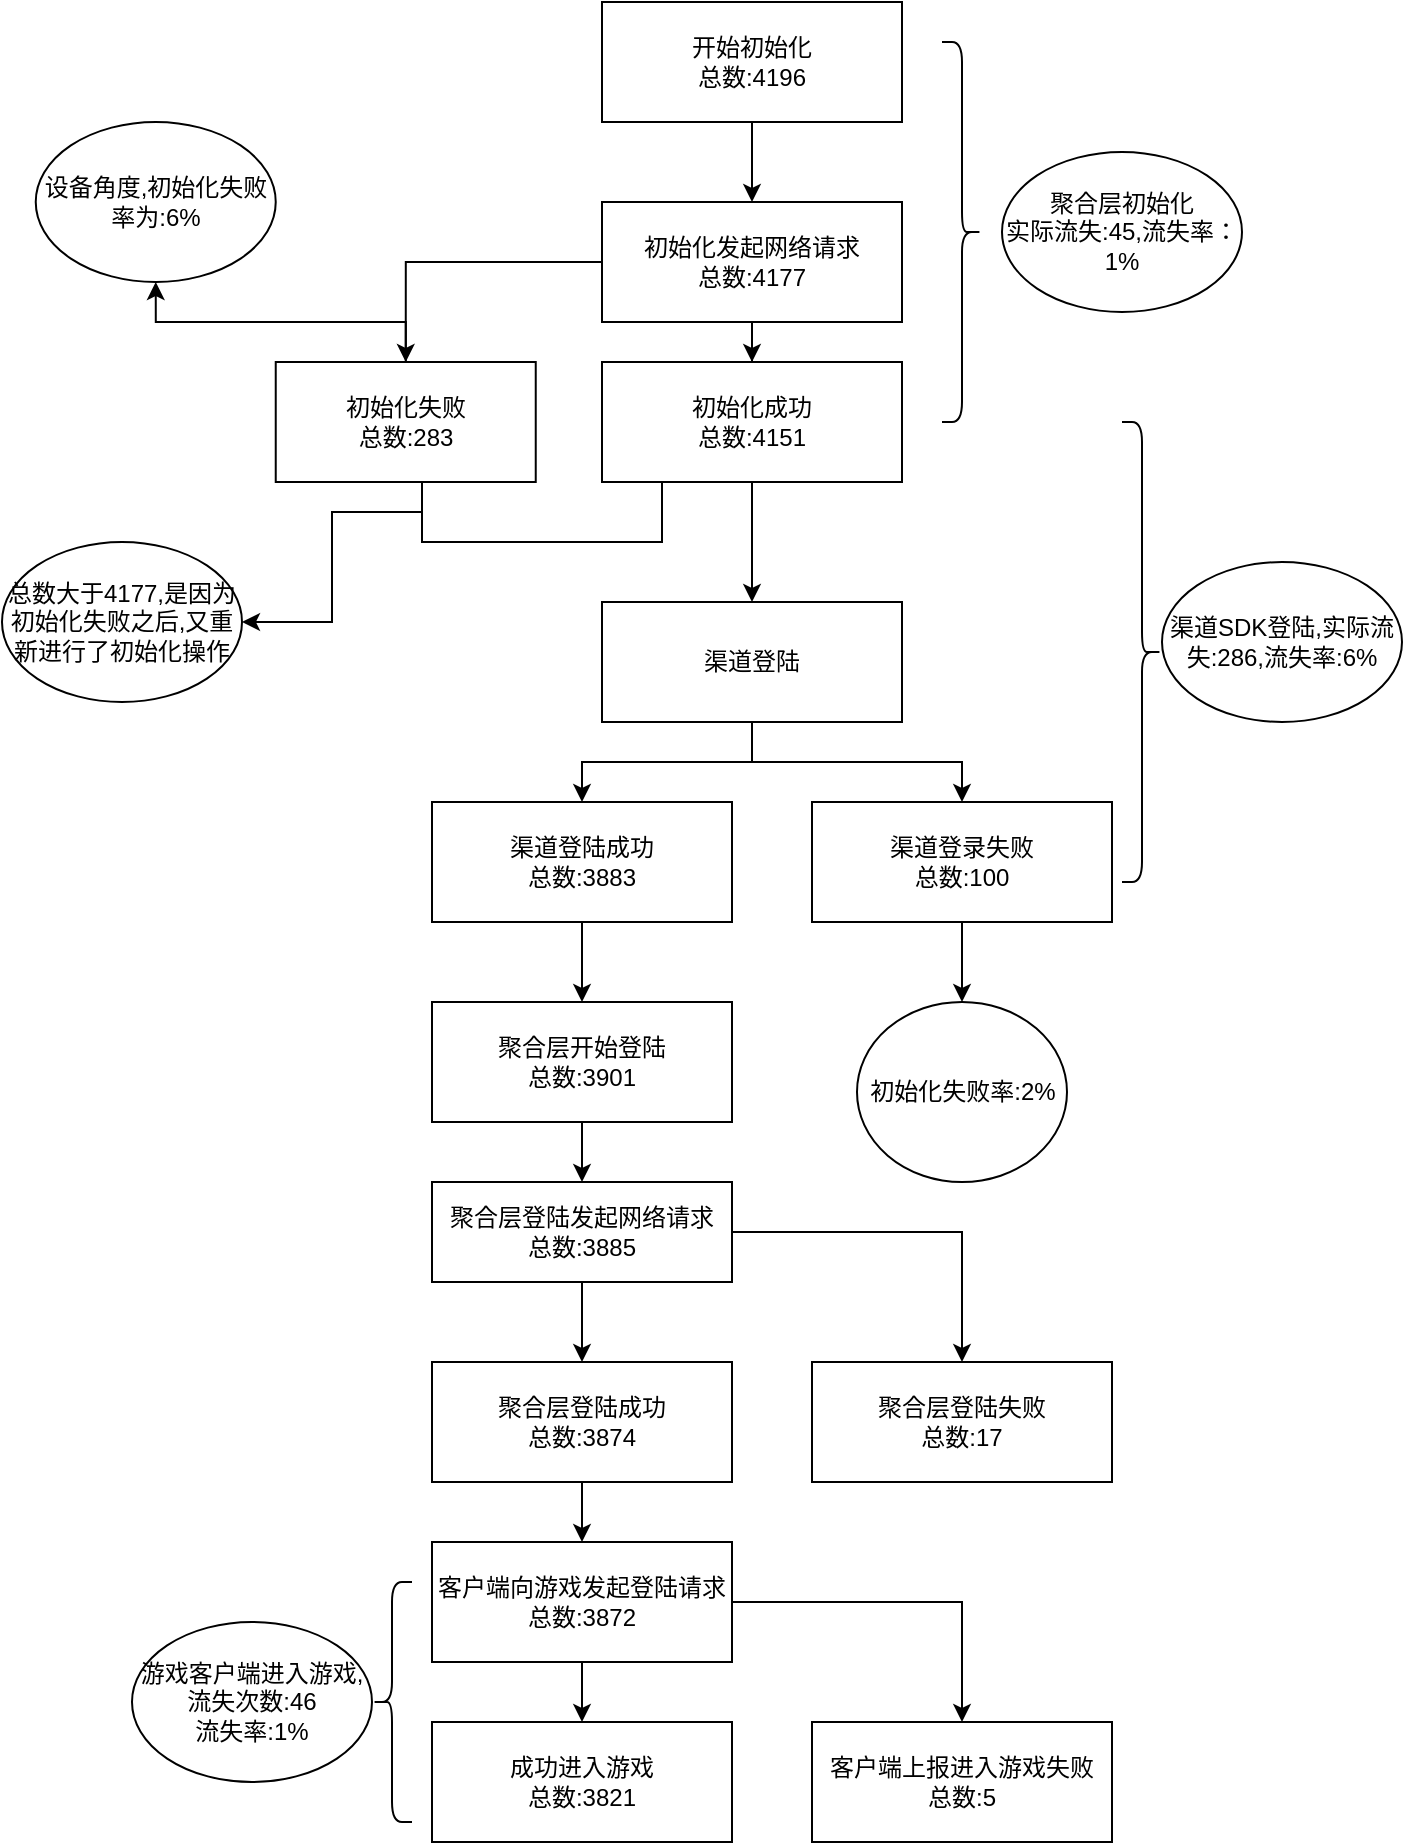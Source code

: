 <mxfile version="14.2.9" type="github">
  <diagram id="C5RBs43oDa-KdzZeNtuy" name="Page-1">
    <mxGraphModel dx="1381" dy="765" grid="1" gridSize="10" guides="1" tooltips="1" connect="1" arrows="1" fold="1" page="1" pageScale="1" pageWidth="827" pageHeight="1169" math="0" shadow="0">
      <root>
        <mxCell id="WIyWlLk6GJQsqaUBKTNV-0" />
        <mxCell id="WIyWlLk6GJQsqaUBKTNV-1" parent="WIyWlLk6GJQsqaUBKTNV-0" />
        <mxCell id="1Vjf7NnYEk90J9PH0Oi4-1" style="edgeStyle=orthogonalEdgeStyle;rounded=0;orthogonalLoop=1;jettySize=auto;html=1;entryX=0.5;entryY=0;entryDx=0;entryDy=0;" edge="1" parent="WIyWlLk6GJQsqaUBKTNV-1" source="1Vjf7NnYEk90J9PH0Oi4-2" target="1Vjf7NnYEk90J9PH0Oi4-6">
          <mxGeometry relative="1" as="geometry" />
        </mxCell>
        <mxCell id="1Vjf7NnYEk90J9PH0Oi4-2" value="开始初始化&lt;br&gt;总数:4196" style="rounded=0;whiteSpace=wrap;html=1;" vertex="1" parent="WIyWlLk6GJQsqaUBKTNV-1">
          <mxGeometry x="370" y="30" width="150" height="60" as="geometry" />
        </mxCell>
        <mxCell id="1Vjf7NnYEk90J9PH0Oi4-4" style="edgeStyle=orthogonalEdgeStyle;rounded=0;orthogonalLoop=1;jettySize=auto;html=1;entryX=0.5;entryY=0;entryDx=0;entryDy=0;" edge="1" parent="WIyWlLk6GJQsqaUBKTNV-1" source="1Vjf7NnYEk90J9PH0Oi4-6" target="1Vjf7NnYEk90J9PH0Oi4-11">
          <mxGeometry relative="1" as="geometry" />
        </mxCell>
        <mxCell id="1Vjf7NnYEk90J9PH0Oi4-5" style="edgeStyle=orthogonalEdgeStyle;rounded=0;orthogonalLoop=1;jettySize=auto;html=1;entryX=0.5;entryY=0;entryDx=0;entryDy=0;" edge="1" parent="WIyWlLk6GJQsqaUBKTNV-1" source="1Vjf7NnYEk90J9PH0Oi4-6" target="1Vjf7NnYEk90J9PH0Oi4-13">
          <mxGeometry relative="1" as="geometry" />
        </mxCell>
        <mxCell id="1Vjf7NnYEk90J9PH0Oi4-6" value="初始化发起网络请求&lt;br&gt;总数:4177" style="rounded=0;whiteSpace=wrap;html=1;" vertex="1" parent="WIyWlLk6GJQsqaUBKTNV-1">
          <mxGeometry x="370" y="130" width="150" height="60" as="geometry" />
        </mxCell>
        <mxCell id="1Vjf7NnYEk90J9PH0Oi4-55" style="edgeStyle=orthogonalEdgeStyle;rounded=0;orthogonalLoop=1;jettySize=auto;html=1;entryX=0.5;entryY=0;entryDx=0;entryDy=0;" edge="1" parent="WIyWlLk6GJQsqaUBKTNV-1" source="1Vjf7NnYEk90J9PH0Oi4-11" target="1Vjf7NnYEk90J9PH0Oi4-20">
          <mxGeometry relative="1" as="geometry" />
        </mxCell>
        <mxCell id="1Vjf7NnYEk90J9PH0Oi4-11" value="初始化成功&lt;br&gt;总数:4151" style="rounded=0;whiteSpace=wrap;html=1;" vertex="1" parent="WIyWlLk6GJQsqaUBKTNV-1">
          <mxGeometry x="370" y="210" width="150" height="60" as="geometry" />
        </mxCell>
        <mxCell id="1Vjf7NnYEk90J9PH0Oi4-57" style="edgeStyle=orthogonalEdgeStyle;rounded=0;orthogonalLoop=1;jettySize=auto;html=1;entryX=0.5;entryY=1;entryDx=0;entryDy=0;" edge="1" parent="WIyWlLk6GJQsqaUBKTNV-1" source="1Vjf7NnYEk90J9PH0Oi4-13" target="1Vjf7NnYEk90J9PH0Oi4-56">
          <mxGeometry relative="1" as="geometry" />
        </mxCell>
        <mxCell id="1Vjf7NnYEk90J9PH0Oi4-13" value="初始化失败&lt;br&gt;总数:283" style="rounded=0;whiteSpace=wrap;html=1;" vertex="1" parent="WIyWlLk6GJQsqaUBKTNV-1">
          <mxGeometry x="206.87" y="210" width="130" height="60" as="geometry" />
        </mxCell>
        <mxCell id="1Vjf7NnYEk90J9PH0Oi4-18" style="edgeStyle=orthogonalEdgeStyle;rounded=0;orthogonalLoop=1;jettySize=auto;html=1;entryX=0.5;entryY=0;entryDx=0;entryDy=0;" edge="1" parent="WIyWlLk6GJQsqaUBKTNV-1" source="1Vjf7NnYEk90J9PH0Oi4-20" target="1Vjf7NnYEk90J9PH0Oi4-24">
          <mxGeometry relative="1" as="geometry" />
        </mxCell>
        <mxCell id="1Vjf7NnYEk90J9PH0Oi4-19" style="edgeStyle=orthogonalEdgeStyle;rounded=0;orthogonalLoop=1;jettySize=auto;html=1;" edge="1" parent="WIyWlLk6GJQsqaUBKTNV-1" source="1Vjf7NnYEk90J9PH0Oi4-20" target="1Vjf7NnYEk90J9PH0Oi4-22">
          <mxGeometry relative="1" as="geometry" />
        </mxCell>
        <mxCell id="1Vjf7NnYEk90J9PH0Oi4-20" value="渠道登陆" style="rounded=0;whiteSpace=wrap;html=1;" vertex="1" parent="WIyWlLk6GJQsqaUBKTNV-1">
          <mxGeometry x="370" y="330" width="150" height="60" as="geometry" />
        </mxCell>
        <mxCell id="1Vjf7NnYEk90J9PH0Oi4-21" style="edgeStyle=orthogonalEdgeStyle;rounded=0;orthogonalLoop=1;jettySize=auto;html=1;" edge="1" parent="WIyWlLk6GJQsqaUBKTNV-1" source="1Vjf7NnYEk90J9PH0Oi4-22" target="1Vjf7NnYEk90J9PH0Oi4-25">
          <mxGeometry relative="1" as="geometry" />
        </mxCell>
        <mxCell id="1Vjf7NnYEk90J9PH0Oi4-22" value="渠道登录失败&lt;br&gt;总数:100" style="rounded=0;whiteSpace=wrap;html=1;" vertex="1" parent="WIyWlLk6GJQsqaUBKTNV-1">
          <mxGeometry x="475" y="430" width="150" height="60" as="geometry" />
        </mxCell>
        <mxCell id="1Vjf7NnYEk90J9PH0Oi4-23" style="edgeStyle=orthogonalEdgeStyle;rounded=0;orthogonalLoop=1;jettySize=auto;html=1;entryX=0.5;entryY=0;entryDx=0;entryDy=0;" edge="1" parent="WIyWlLk6GJQsqaUBKTNV-1" source="1Vjf7NnYEk90J9PH0Oi4-24" target="1Vjf7NnYEk90J9PH0Oi4-27">
          <mxGeometry relative="1" as="geometry" />
        </mxCell>
        <mxCell id="1Vjf7NnYEk90J9PH0Oi4-24" value="渠道登陆成功&lt;br&gt;总数:3883" style="rounded=0;whiteSpace=wrap;html=1;" vertex="1" parent="WIyWlLk6GJQsqaUBKTNV-1">
          <mxGeometry x="285" y="430" width="150" height="60" as="geometry" />
        </mxCell>
        <mxCell id="1Vjf7NnYEk90J9PH0Oi4-25" value="&lt;div style=&quot;text-align: left&quot;&gt;初始化失败率:2%&lt;/div&gt;" style="ellipse;whiteSpace=wrap;html=1;" vertex="1" parent="WIyWlLk6GJQsqaUBKTNV-1">
          <mxGeometry x="497.5" y="530" width="105" height="90" as="geometry" />
        </mxCell>
        <mxCell id="1Vjf7NnYEk90J9PH0Oi4-26" style="edgeStyle=orthogonalEdgeStyle;rounded=0;orthogonalLoop=1;jettySize=auto;html=1;" edge="1" parent="WIyWlLk6GJQsqaUBKTNV-1" source="1Vjf7NnYEk90J9PH0Oi4-27" target="1Vjf7NnYEk90J9PH0Oi4-31">
          <mxGeometry relative="1" as="geometry" />
        </mxCell>
        <mxCell id="1Vjf7NnYEk90J9PH0Oi4-27" value="聚合层开始登陆&lt;br&gt;总数:3901" style="rounded=0;whiteSpace=wrap;html=1;" vertex="1" parent="WIyWlLk6GJQsqaUBKTNV-1">
          <mxGeometry x="285" y="530" width="150" height="60" as="geometry" />
        </mxCell>
        <mxCell id="1Vjf7NnYEk90J9PH0Oi4-28" style="edgeStyle=orthogonalEdgeStyle;rounded=0;orthogonalLoop=1;jettySize=auto;html=1;entryX=0.5;entryY=0;entryDx=0;entryDy=0;" edge="1" parent="WIyWlLk6GJQsqaUBKTNV-1" source="1Vjf7NnYEk90J9PH0Oi4-31" target="1Vjf7NnYEk90J9PH0Oi4-33">
          <mxGeometry relative="1" as="geometry" />
        </mxCell>
        <mxCell id="1Vjf7NnYEk90J9PH0Oi4-58" style="edgeStyle=orthogonalEdgeStyle;rounded=0;orthogonalLoop=1;jettySize=auto;html=1;" edge="1" parent="WIyWlLk6GJQsqaUBKTNV-1" source="1Vjf7NnYEk90J9PH0Oi4-31" target="1Vjf7NnYEk90J9PH0Oi4-34">
          <mxGeometry relative="1" as="geometry" />
        </mxCell>
        <mxCell id="1Vjf7NnYEk90J9PH0Oi4-31" value="聚合层登陆发起网络请求&lt;br&gt;总数:3885" style="rounded=0;whiteSpace=wrap;html=1;" vertex="1" parent="WIyWlLk6GJQsqaUBKTNV-1">
          <mxGeometry x="285" y="620" width="150" height="50" as="geometry" />
        </mxCell>
        <mxCell id="1Vjf7NnYEk90J9PH0Oi4-32" style="edgeStyle=orthogonalEdgeStyle;rounded=0;orthogonalLoop=1;jettySize=auto;html=1;entryX=0.5;entryY=0;entryDx=0;entryDy=0;" edge="1" parent="WIyWlLk6GJQsqaUBKTNV-1" source="1Vjf7NnYEk90J9PH0Oi4-33" target="1Vjf7NnYEk90J9PH0Oi4-38">
          <mxGeometry relative="1" as="geometry" />
        </mxCell>
        <mxCell id="1Vjf7NnYEk90J9PH0Oi4-33" value="聚合层登陆成功&lt;br&gt;总数:3874" style="rounded=0;whiteSpace=wrap;html=1;" vertex="1" parent="WIyWlLk6GJQsqaUBKTNV-1">
          <mxGeometry x="285" y="710" width="150" height="60" as="geometry" />
        </mxCell>
        <mxCell id="1Vjf7NnYEk90J9PH0Oi4-34" value="聚合层登陆失败&lt;br&gt;总数:17" style="rounded=0;whiteSpace=wrap;html=1;" vertex="1" parent="WIyWlLk6GJQsqaUBKTNV-1">
          <mxGeometry x="475" y="710" width="150" height="60" as="geometry" />
        </mxCell>
        <mxCell id="1Vjf7NnYEk90J9PH0Oi4-36" style="edgeStyle=orthogonalEdgeStyle;rounded=0;orthogonalLoop=1;jettySize=auto;html=1;entryX=0.5;entryY=0;entryDx=0;entryDy=0;" edge="1" parent="WIyWlLk6GJQsqaUBKTNV-1" source="1Vjf7NnYEk90J9PH0Oi4-38" target="1Vjf7NnYEk90J9PH0Oi4-39">
          <mxGeometry relative="1" as="geometry" />
        </mxCell>
        <mxCell id="1Vjf7NnYEk90J9PH0Oi4-37" style="edgeStyle=orthogonalEdgeStyle;rounded=0;orthogonalLoop=1;jettySize=auto;html=1;" edge="1" parent="WIyWlLk6GJQsqaUBKTNV-1" source="1Vjf7NnYEk90J9PH0Oi4-38" target="1Vjf7NnYEk90J9PH0Oi4-40">
          <mxGeometry relative="1" as="geometry" />
        </mxCell>
        <mxCell id="1Vjf7NnYEk90J9PH0Oi4-38" value="客户端向游戏发起登陆请求&lt;br&gt;总数:3872" style="rounded=0;whiteSpace=wrap;html=1;" vertex="1" parent="WIyWlLk6GJQsqaUBKTNV-1">
          <mxGeometry x="285" y="800" width="150" height="60" as="geometry" />
        </mxCell>
        <mxCell id="1Vjf7NnYEk90J9PH0Oi4-39" value="成功进入游戏&lt;br&gt;总数:3821" style="rounded=0;whiteSpace=wrap;html=1;" vertex="1" parent="WIyWlLk6GJQsqaUBKTNV-1">
          <mxGeometry x="285" y="890" width="150" height="60" as="geometry" />
        </mxCell>
        <mxCell id="1Vjf7NnYEk90J9PH0Oi4-40" value="客户端上报进入游戏失败&lt;br&gt;总数:5" style="rounded=0;whiteSpace=wrap;html=1;" vertex="1" parent="WIyWlLk6GJQsqaUBKTNV-1">
          <mxGeometry x="475" y="890" width="150" height="60" as="geometry" />
        </mxCell>
        <mxCell id="1Vjf7NnYEk90J9PH0Oi4-41" value="" style="shape=curlyBracket;whiteSpace=wrap;html=1;rounded=1;" vertex="1" parent="WIyWlLk6GJQsqaUBKTNV-1">
          <mxGeometry x="255" y="820" width="20" height="120" as="geometry" />
        </mxCell>
        <mxCell id="1Vjf7NnYEk90J9PH0Oi4-42" value="游戏客户端进入游戏,流失次数:46&lt;br&gt;流失率:1%" style="ellipse;whiteSpace=wrap;html=1;" vertex="1" parent="WIyWlLk6GJQsqaUBKTNV-1">
          <mxGeometry x="135" y="840" width="120" height="80" as="geometry" />
        </mxCell>
        <mxCell id="1Vjf7NnYEk90J9PH0Oi4-47" value="总数大于4177,是因为初始化失败之后,又重新进行了初始化操作" style="ellipse;whiteSpace=wrap;html=1;" vertex="1" parent="WIyWlLk6GJQsqaUBKTNV-1">
          <mxGeometry x="70" y="300" width="120" height="80" as="geometry" />
        </mxCell>
        <mxCell id="1Vjf7NnYEk90J9PH0Oi4-53" style="edgeStyle=orthogonalEdgeStyle;rounded=0;orthogonalLoop=1;jettySize=auto;html=1;" edge="1" parent="WIyWlLk6GJQsqaUBKTNV-1" source="1Vjf7NnYEk90J9PH0Oi4-51" target="1Vjf7NnYEk90J9PH0Oi4-47">
          <mxGeometry relative="1" as="geometry" />
        </mxCell>
        <mxCell id="1Vjf7NnYEk90J9PH0Oi4-51" value="" style="shape=partialRectangle;whiteSpace=wrap;html=1;bottom=1;right=1;left=1;top=0;fillColor=none;routingCenterX=-0.5;" vertex="1" parent="WIyWlLk6GJQsqaUBKTNV-1">
          <mxGeometry x="280" y="270" width="120" height="30" as="geometry" />
        </mxCell>
        <mxCell id="1Vjf7NnYEk90J9PH0Oi4-56" value="设备角度,初始化失败率为:6%" style="ellipse;whiteSpace=wrap;html=1;" vertex="1" parent="WIyWlLk6GJQsqaUBKTNV-1">
          <mxGeometry x="86.87" y="90" width="120" height="80" as="geometry" />
        </mxCell>
        <mxCell id="1Vjf7NnYEk90J9PH0Oi4-59" value="" style="shape=curlyBracket;whiteSpace=wrap;html=1;rounded=1;rotation=-180;" vertex="1" parent="WIyWlLk6GJQsqaUBKTNV-1">
          <mxGeometry x="630" y="239.99" width="20" height="229.99" as="geometry" />
        </mxCell>
        <mxCell id="1Vjf7NnYEk90J9PH0Oi4-60" value="渠道SDK登陆,实际流失:286,流失率:6%" style="ellipse;whiteSpace=wrap;html=1;" vertex="1" parent="WIyWlLk6GJQsqaUBKTNV-1">
          <mxGeometry x="650" y="310" width="120" height="80" as="geometry" />
        </mxCell>
        <mxCell id="1Vjf7NnYEk90J9PH0Oi4-61" value="" style="shape=curlyBracket;whiteSpace=wrap;html=1;rounded=1;rotation=-180;" vertex="1" parent="WIyWlLk6GJQsqaUBKTNV-1">
          <mxGeometry x="540" y="50" width="20" height="190" as="geometry" />
        </mxCell>
        <mxCell id="1Vjf7NnYEk90J9PH0Oi4-62" value="聚合层初始化&lt;br&gt;实际流失:45,流失率：1%" style="ellipse;whiteSpace=wrap;html=1;" vertex="1" parent="WIyWlLk6GJQsqaUBKTNV-1">
          <mxGeometry x="570" y="105" width="120" height="80" as="geometry" />
        </mxCell>
      </root>
    </mxGraphModel>
  </diagram>
</mxfile>
